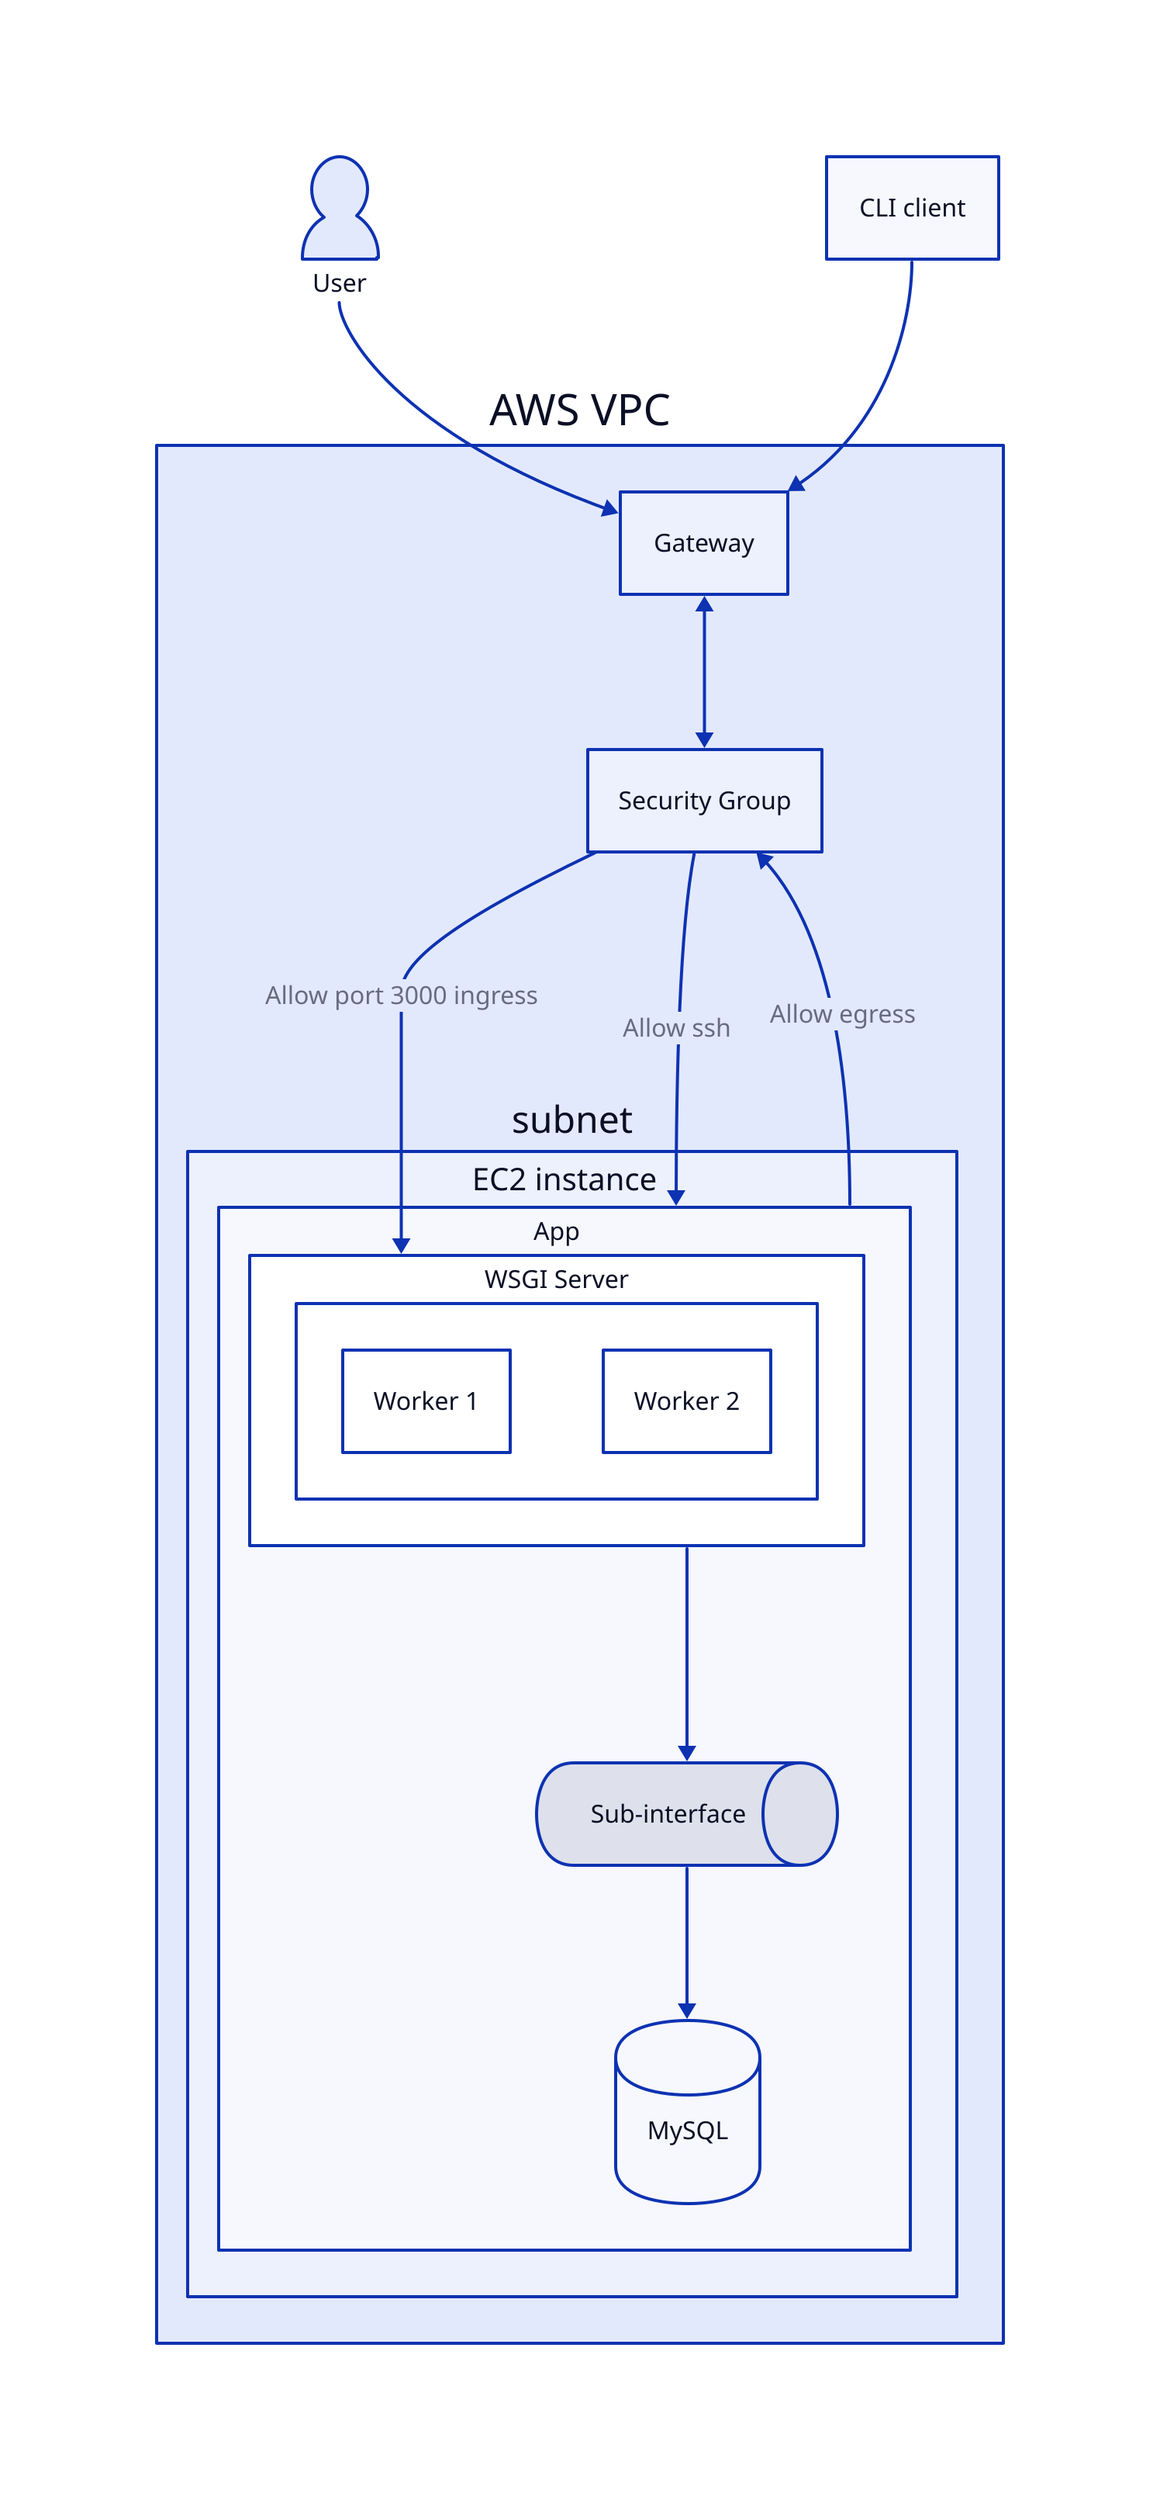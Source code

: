 vars: {
  d2-config: {
    layout-engine: elk
  }
}

cli: "CLI client"
user: "User" {
  shape: person
}

vpc: "AWS VPC" {
  gateway: "Gateway"
  sg: "Security Group"
  subnet: {
    instance: "EC2 instance" {
      db: "MySQL" {
        shape: cylinder
      }
      app: "App" {
        wsgi: "WSGI Server" {
          worker_1: "Worker 1"
          worker_2: "Worker 2"
        }
      }
      sub-i: "Sub-interface" {
        shape: queue
      }
    }
  }
}

user -> vpc.gateway
cli -> vpc.gateway
vpc.gateway <-> vpc.sg
vpc.sg <- vpc.subnet.instance: "Allow egress"
vpc.sg -> vpc.subnet.instance.app: "Allow port 3000 ingress"
vpc.sg -> vpc.subnet.instance: "Allow ssh"
vpc.subnet.instance.app -> vpc.subnet.instance.sub-i -> vpc.subnet.instance.db
